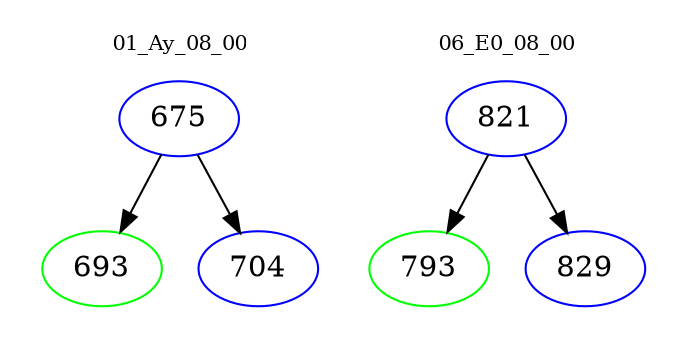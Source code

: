 digraph{
subgraph cluster_0 {
color = white
label = "01_Ay_08_00";
fontsize=10;
T0_675 [label="675", color="blue"]
T0_675 -> T0_693 [color="black"]
T0_693 [label="693", color="green"]
T0_675 -> T0_704 [color="black"]
T0_704 [label="704", color="blue"]
}
subgraph cluster_1 {
color = white
label = "06_E0_08_00";
fontsize=10;
T1_821 [label="821", color="blue"]
T1_821 -> T1_793 [color="black"]
T1_793 [label="793", color="green"]
T1_821 -> T1_829 [color="black"]
T1_829 [label="829", color="blue"]
}
}
